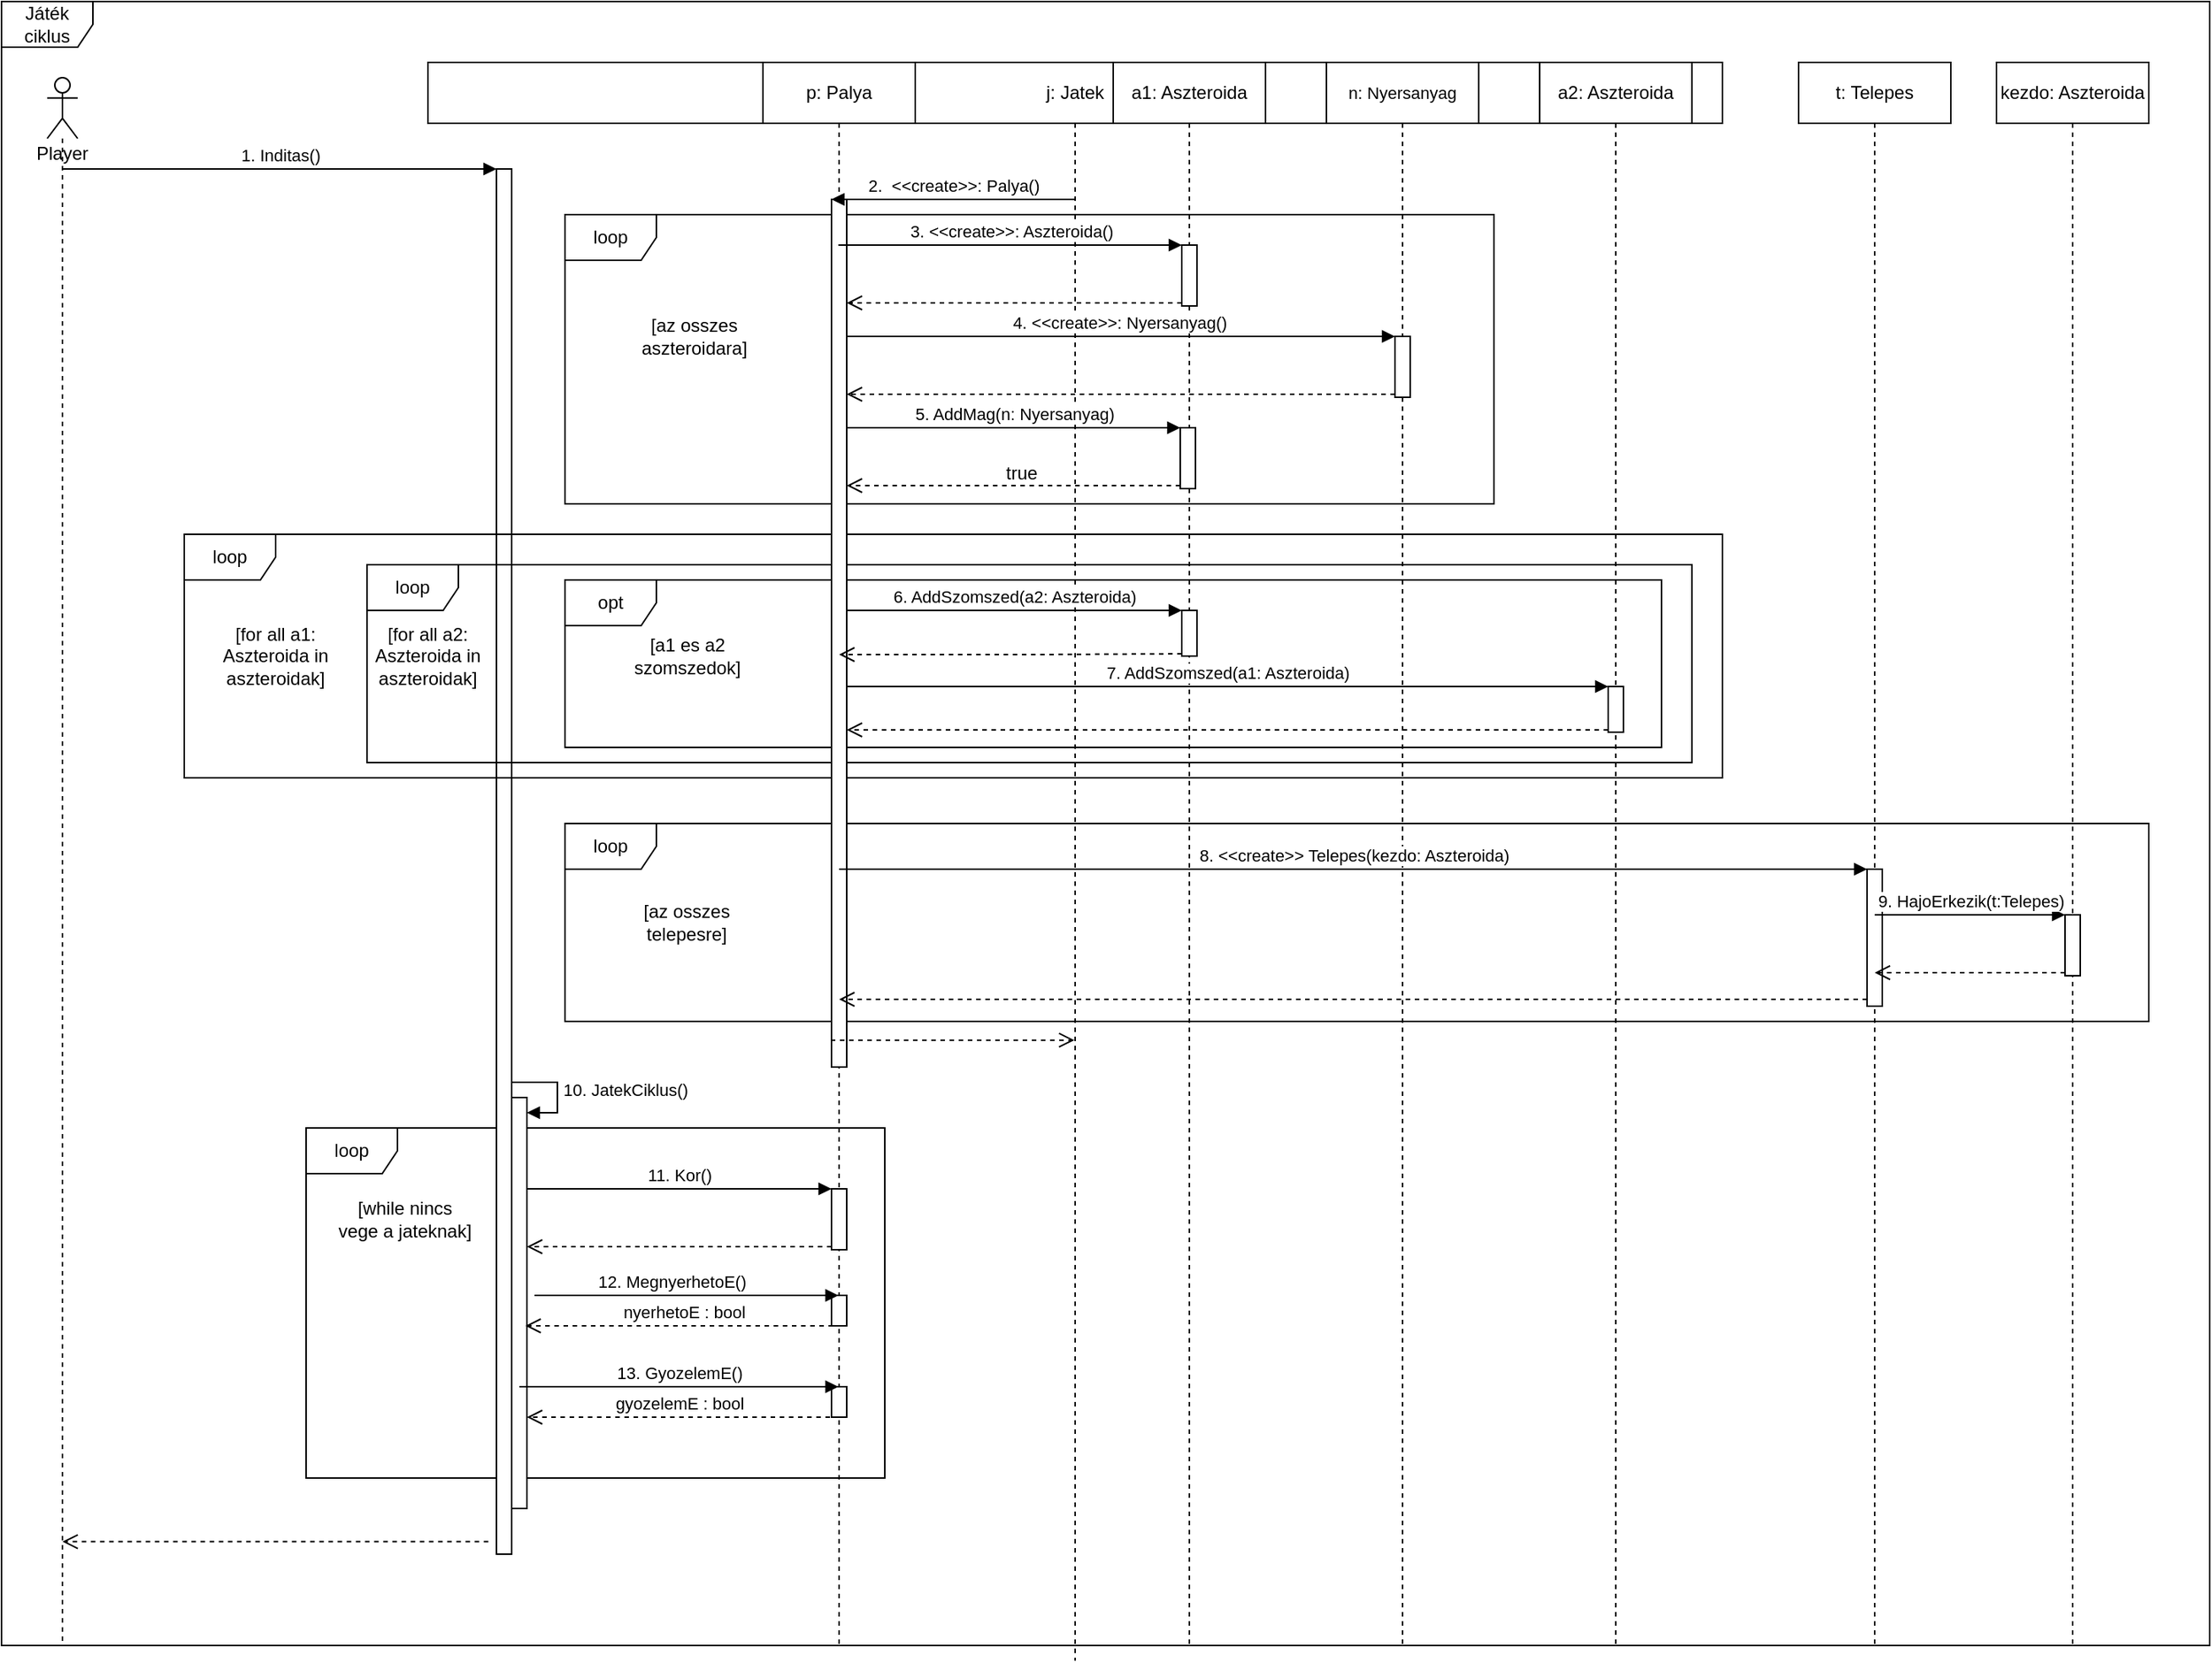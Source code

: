 <mxfile version="14.4.4" type="github">
  <diagram id="XYwKMM7jnjSHmwa1re68" name="Page-2">
    <mxGraphModel dx="2489" dy="794" grid="1" gridSize="10" guides="1" tooltips="1" connect="1" arrows="1" fold="1" page="1" pageScale="1" pageWidth="827" pageHeight="1169" math="0" shadow="0">
      <root>
        <mxCell id="UW_OAQmKXaL1REWa_Gpy-0" />
        <mxCell id="UW_OAQmKXaL1REWa_Gpy-1" parent="UW_OAQmKXaL1REWa_Gpy-0" />
        <mxCell id="tZIklSv6UKWIALs6BuAf-10" value="loop" style="shape=umlFrame;whiteSpace=wrap;html=1;" parent="UW_OAQmKXaL1REWa_Gpy-1" vertex="1">
          <mxGeometry x="90" y="740" width="380" height="230" as="geometry" />
        </mxCell>
        <mxCell id="Fc7KeZ_pcNBLS6BU6MmA-0" value="Játék ciklus" style="shape=umlFrame;whiteSpace=wrap;html=1;" vertex="1" parent="UW_OAQmKXaL1REWa_Gpy-1">
          <mxGeometry x="-110" width="1450" height="1080" as="geometry" />
        </mxCell>
        <mxCell id="tZIklSv6UKWIALs6BuAf-0" value="j: Jatek" style="shape=umlLifeline;perimeter=lifelinePerimeter;whiteSpace=wrap;html=1;container=1;collapsible=0;recursiveResize=0;outlineConnect=0;" parent="UW_OAQmKXaL1REWa_Gpy-1" vertex="1">
          <mxGeometry x="170" y="40" width="850" height="1050" as="geometry" />
        </mxCell>
        <mxCell id="tZIklSv6UKWIALs6BuAf-1" value="" style="html=1;points=[];perimeter=orthogonalPerimeter;" parent="tZIklSv6UKWIALs6BuAf-0" vertex="1">
          <mxGeometry x="45" y="70" width="10" height="910" as="geometry" />
        </mxCell>
        <mxCell id="tZIklSv6UKWIALs6BuAf-4" value="" style="html=1;points=[];perimeter=orthogonalPerimeter;" parent="tZIklSv6UKWIALs6BuAf-0" vertex="1">
          <mxGeometry x="55" y="680" width="10" height="270" as="geometry" />
        </mxCell>
        <mxCell id="tZIklSv6UKWIALs6BuAf-5" value="10. JatekCiklus()" style="edgeStyle=orthogonalEdgeStyle;html=1;align=left;spacingLeft=2;endArrow=block;rounded=0;entryX=1;entryY=0;" parent="tZIklSv6UKWIALs6BuAf-0" edge="1">
          <mxGeometry relative="1" as="geometry">
            <mxPoint x="55" y="670" as="sourcePoint" />
            <Array as="points">
              <mxPoint x="85" y="670" />
              <mxPoint x="85" y="690" />
            </Array>
            <mxPoint x="65" y="690" as="targetPoint" />
          </mxGeometry>
        </mxCell>
        <mxCell id="EWzqx7MmDM_D0yYkstTS-45" value="loop" style="shape=umlFrame;whiteSpace=wrap;html=1;" parent="tZIklSv6UKWIALs6BuAf-0" vertex="1">
          <mxGeometry x="-160" y="310" width="1010" height="160" as="geometry" />
        </mxCell>
        <mxCell id="EWzqx7MmDM_D0yYkstTS-46" value="loop" style="shape=umlFrame;whiteSpace=wrap;html=1;" parent="tZIklSv6UKWIALs6BuAf-0" vertex="1">
          <mxGeometry x="90" y="500" width="1040" height="130" as="geometry" />
        </mxCell>
        <mxCell id="EWzqx7MmDM_D0yYkstTS-47" value="[az osszes telepesre]" style="text;html=1;strokeColor=none;fillColor=none;align=center;verticalAlign=middle;whiteSpace=wrap;rounded=0;" parent="tZIklSv6UKWIALs6BuAf-0" vertex="1">
          <mxGeometry x="130" y="555" width="80" height="20" as="geometry" />
        </mxCell>
        <mxCell id="BgFgvHg0UsxG7nisXvli-3" value="loop" style="shape=umlFrame;whiteSpace=wrap;html=1;" parent="tZIklSv6UKWIALs6BuAf-0" vertex="1">
          <mxGeometry x="-40" y="330" width="870" height="130" as="geometry" />
        </mxCell>
        <mxCell id="BgFgvHg0UsxG7nisXvli-4" value="opt" style="shape=umlFrame;whiteSpace=wrap;html=1;" parent="tZIklSv6UKWIALs6BuAf-0" vertex="1">
          <mxGeometry x="90" y="340" width="720" height="110" as="geometry" />
        </mxCell>
        <mxCell id="BgFgvHg0UsxG7nisXvli-8" value="[for all a2: Aszteroida in aszteroidak]" style="text;html=1;strokeColor=none;fillColor=none;align=center;verticalAlign=middle;whiteSpace=wrap;rounded=0;" parent="tZIklSv6UKWIALs6BuAf-0" vertex="1">
          <mxGeometry x="-40" y="380" width="80" height="20" as="geometry" />
        </mxCell>
        <mxCell id="BgFgvHg0UsxG7nisXvli-9" value="[a1 es a2 szomszedok]" style="text;html=1;strokeColor=none;fillColor=none;align=center;verticalAlign=middle;whiteSpace=wrap;rounded=0;" parent="tZIklSv6UKWIALs6BuAf-0" vertex="1">
          <mxGeometry x="132.5" y="380" width="75" height="20" as="geometry" />
        </mxCell>
        <mxCell id="BgFgvHg0UsxG7nisXvli-5" value="[for all a1: Aszteroida in aszteroidak]" style="text;html=1;strokeColor=none;fillColor=none;align=center;verticalAlign=middle;whiteSpace=wrap;rounded=0;" parent="tZIklSv6UKWIALs6BuAf-0" vertex="1">
          <mxGeometry x="-140" y="380" width="80" height="20" as="geometry" />
        </mxCell>
        <mxCell id="EWzqx7MmDM_D0yYkstTS-43" value="loop" style="shape=umlFrame;whiteSpace=wrap;html=1;" parent="UW_OAQmKXaL1REWa_Gpy-1" vertex="1">
          <mxGeometry x="260" y="140" width="610" height="190" as="geometry" />
        </mxCell>
        <mxCell id="tZIklSv6UKWIALs6BuAf-6" value="p: Palya" style="shape=umlLifeline;perimeter=lifelinePerimeter;whiteSpace=wrap;html=1;container=1;collapsible=0;recursiveResize=0;outlineConnect=0;" parent="UW_OAQmKXaL1REWa_Gpy-1" vertex="1">
          <mxGeometry x="390" y="40" width="100" height="1040" as="geometry" />
        </mxCell>
        <mxCell id="tZIklSv6UKWIALs6BuAf-7" value="" style="html=1;points=[];perimeter=orthogonalPerimeter;" parent="tZIklSv6UKWIALs6BuAf-6" vertex="1">
          <mxGeometry x="45" y="740" width="10" height="40" as="geometry" />
        </mxCell>
        <mxCell id="EWzqx7MmDM_D0yYkstTS-2" value="" style="html=1;points=[];perimeter=orthogonalPerimeter;" parent="tZIklSv6UKWIALs6BuAf-6" vertex="1">
          <mxGeometry x="45" y="90" width="10" height="570" as="geometry" />
        </mxCell>
        <mxCell id="cCvIJezg6q6K9lctGrE9-0" value="" style="html=1;points=[];perimeter=orthogonalPerimeter;" vertex="1" parent="tZIklSv6UKWIALs6BuAf-6">
          <mxGeometry x="45" y="810" width="10" height="20" as="geometry" />
        </mxCell>
        <mxCell id="cCvIJezg6q6K9lctGrE9-1" value="" style="html=1;points=[];perimeter=orthogonalPerimeter;" vertex="1" parent="tZIklSv6UKWIALs6BuAf-6">
          <mxGeometry x="45" y="870" width="10" height="20" as="geometry" />
        </mxCell>
        <mxCell id="tZIklSv6UKWIALs6BuAf-8" value="11. Kor()" style="html=1;verticalAlign=bottom;endArrow=block;entryX=0;entryY=0;" parent="UW_OAQmKXaL1REWa_Gpy-1" target="tZIklSv6UKWIALs6BuAf-7" edge="1">
          <mxGeometry relative="1" as="geometry">
            <mxPoint x="235" y="780" as="sourcePoint" />
          </mxGeometry>
        </mxCell>
        <mxCell id="tZIklSv6UKWIALs6BuAf-9" value="" style="html=1;verticalAlign=bottom;endArrow=open;dashed=1;endSize=8;exitX=0;exitY=0.95;" parent="UW_OAQmKXaL1REWa_Gpy-1" source="tZIklSv6UKWIALs6BuAf-7" edge="1">
          <mxGeometry x="0.15" y="92" relative="1" as="geometry">
            <mxPoint x="235" y="818" as="targetPoint" />
            <mxPoint as="offset" />
          </mxGeometry>
        </mxCell>
        <mxCell id="tZIklSv6UKWIALs6BuAf-11" value="[while nincs vege a jateknak]" style="text;html=1;strokeColor=none;fillColor=none;align=center;verticalAlign=middle;whiteSpace=wrap;rounded=0;" parent="UW_OAQmKXaL1REWa_Gpy-1" vertex="1">
          <mxGeometry x="110" y="790" width="90" height="20" as="geometry" />
        </mxCell>
        <mxCell id="vkPs7Pq89A_EhBA1Po77-0" value="12. MegnyerhetoE()" style="html=1;verticalAlign=bottom;endArrow=block;curved=1;" parent="UW_OAQmKXaL1REWa_Gpy-1" edge="1" target="tZIklSv6UKWIALs6BuAf-6">
          <mxGeometry x="-0.098" relative="1" as="geometry">
            <mxPoint x="240" y="850" as="sourcePoint" />
            <mxPoint x="240" y="870" as="targetPoint" />
            <Array as="points">
              <mxPoint x="330" y="850" />
            </Array>
            <mxPoint as="offset" />
          </mxGeometry>
        </mxCell>
        <mxCell id="vkPs7Pq89A_EhBA1Po77-2" value="13. GyozelemE()" style="html=1;verticalAlign=bottom;endArrow=block;curved=1;" parent="UW_OAQmKXaL1REWa_Gpy-1" target="tZIklSv6UKWIALs6BuAf-6" edge="1">
          <mxGeometry relative="1" as="geometry">
            <mxPoint x="230.0" y="910" as="sourcePoint" />
            <mxPoint x="390" y="930" as="targetPoint" />
            <Array as="points">
              <mxPoint x="330" y="910" />
            </Array>
          </mxGeometry>
        </mxCell>
        <mxCell id="EWzqx7MmDM_D0yYkstTS-3" value="2.&amp;nbsp; &amp;lt;&amp;lt;create&amp;gt;&amp;gt;: Palya()" style="html=1;verticalAlign=bottom;endArrow=block;entryX=0;entryY=0;" parent="UW_OAQmKXaL1REWa_Gpy-1" source="tZIklSv6UKWIALs6BuAf-0" target="EWzqx7MmDM_D0yYkstTS-2" edge="1">
          <mxGeometry relative="1" as="geometry">
            <mxPoint x="365" y="130" as="sourcePoint" />
          </mxGeometry>
        </mxCell>
        <mxCell id="EWzqx7MmDM_D0yYkstTS-4" value="" style="html=1;verticalAlign=bottom;endArrow=open;dashed=1;endSize=8;exitX=-0.049;exitY=0.969;exitDx=0;exitDy=0;exitPerimeter=0;" parent="UW_OAQmKXaL1REWa_Gpy-1" source="EWzqx7MmDM_D0yYkstTS-2" target="tZIklSv6UKWIALs6BuAf-0" edge="1">
          <mxGeometry relative="1" as="geometry">
            <mxPoint x="365" y="206" as="targetPoint" />
          </mxGeometry>
        </mxCell>
        <mxCell id="EWzqx7MmDM_D0yYkstTS-8" value="a1: Aszteroida" style="shape=umlLifeline;perimeter=lifelinePerimeter;whiteSpace=wrap;html=1;container=1;collapsible=0;recursiveResize=0;outlineConnect=0;" parent="UW_OAQmKXaL1REWa_Gpy-1" vertex="1">
          <mxGeometry x="620" y="40" width="100" height="1040" as="geometry" />
        </mxCell>
        <mxCell id="EWzqx7MmDM_D0yYkstTS-9" value="" style="html=1;points=[];perimeter=orthogonalPerimeter;" parent="EWzqx7MmDM_D0yYkstTS-8" vertex="1">
          <mxGeometry x="45" y="120" width="10" height="40" as="geometry" />
        </mxCell>
        <mxCell id="BgFgvHg0UsxG7nisXvli-0" value="" style="html=1;points=[];perimeter=orthogonalPerimeter;" parent="EWzqx7MmDM_D0yYkstTS-8" vertex="1">
          <mxGeometry x="44" y="240" width="10" height="40" as="geometry" />
        </mxCell>
        <mxCell id="BgFgvHg0UsxG7nisXvli-10" value="" style="html=1;points=[];perimeter=orthogonalPerimeter;" parent="EWzqx7MmDM_D0yYkstTS-8" vertex="1">
          <mxGeometry x="45" y="360" width="10" height="30" as="geometry" />
        </mxCell>
        <mxCell id="EWzqx7MmDM_D0yYkstTS-10" value="3. &amp;lt;&amp;lt;create&amp;gt;&amp;gt;: Aszteroida()" style="html=1;verticalAlign=bottom;endArrow=block;entryX=0;entryY=0;" parent="UW_OAQmKXaL1REWa_Gpy-1" target="EWzqx7MmDM_D0yYkstTS-9" edge="1">
          <mxGeometry relative="1" as="geometry">
            <mxPoint x="439.5" y="160.0" as="sourcePoint" />
          </mxGeometry>
        </mxCell>
        <mxCell id="EWzqx7MmDM_D0yYkstTS-11" value="" style="html=1;verticalAlign=bottom;endArrow=open;dashed=1;endSize=8;exitX=0;exitY=0.95;" parent="UW_OAQmKXaL1REWa_Gpy-1" source="EWzqx7MmDM_D0yYkstTS-9" edge="1">
          <mxGeometry x="0.024" y="-60" relative="1" as="geometry">
            <mxPoint x="445" y="198" as="targetPoint" />
            <mxPoint as="offset" />
          </mxGeometry>
        </mxCell>
        <mxCell id="EWzqx7MmDM_D0yYkstTS-12" value="&lt;span style=&quot;font-size: 11px ; background-color: rgb(255 , 255 , 255)&quot;&gt;n: Nyersanyag&lt;/span&gt;" style="shape=umlLifeline;perimeter=lifelinePerimeter;whiteSpace=wrap;html=1;container=1;collapsible=0;recursiveResize=0;outlineConnect=0;" parent="UW_OAQmKXaL1REWa_Gpy-1" vertex="1">
          <mxGeometry x="760" y="40" width="100" height="1040" as="geometry" />
        </mxCell>
        <mxCell id="EWzqx7MmDM_D0yYkstTS-13" value="" style="html=1;points=[];perimeter=orthogonalPerimeter;" parent="EWzqx7MmDM_D0yYkstTS-12" vertex="1">
          <mxGeometry x="45" y="180" width="10" height="40" as="geometry" />
        </mxCell>
        <mxCell id="EWzqx7MmDM_D0yYkstTS-14" value="4. &amp;lt;&amp;lt;create&amp;gt;&amp;gt;: Nyersanyag()" style="html=1;verticalAlign=bottom;endArrow=block;entryX=0;entryY=0;" parent="UW_OAQmKXaL1REWa_Gpy-1" target="EWzqx7MmDM_D0yYkstTS-13" edge="1">
          <mxGeometry relative="1" as="geometry">
            <mxPoint x="445" y="220" as="sourcePoint" />
            <mxPoint x="-1" as="offset" />
          </mxGeometry>
        </mxCell>
        <mxCell id="EWzqx7MmDM_D0yYkstTS-15" value="" style="html=1;verticalAlign=bottom;endArrow=open;dashed=1;endSize=8;exitX=0;exitY=0.95;" parent="UW_OAQmKXaL1REWa_Gpy-1" source="EWzqx7MmDM_D0yYkstTS-13" edge="1">
          <mxGeometry x="0.197" y="-176" relative="1" as="geometry">
            <mxPoint x="445" y="258" as="targetPoint" />
            <mxPoint as="offset" />
          </mxGeometry>
        </mxCell>
        <mxCell id="EWzqx7MmDM_D0yYkstTS-28" value="a2: Aszteroida" style="shape=umlLifeline;perimeter=lifelinePerimeter;whiteSpace=wrap;html=1;container=1;collapsible=0;recursiveResize=0;outlineConnect=0;" parent="UW_OAQmKXaL1REWa_Gpy-1" vertex="1">
          <mxGeometry x="900" y="40" width="100" height="1040" as="geometry" />
        </mxCell>
        <mxCell id="BgFgvHg0UsxG7nisXvli-16" value="" style="html=1;points=[];perimeter=orthogonalPerimeter;" parent="EWzqx7MmDM_D0yYkstTS-28" vertex="1">
          <mxGeometry x="45" y="410" width="10" height="30" as="geometry" />
        </mxCell>
        <mxCell id="EWzqx7MmDM_D0yYkstTS-32" value="t: Telepes" style="shape=umlLifeline;perimeter=lifelinePerimeter;whiteSpace=wrap;html=1;container=1;collapsible=0;recursiveResize=0;outlineConnect=0;" parent="UW_OAQmKXaL1REWa_Gpy-1" vertex="1">
          <mxGeometry x="1070" y="40" width="100" height="1040" as="geometry" />
        </mxCell>
        <mxCell id="EWzqx7MmDM_D0yYkstTS-33" value="" style="html=1;points=[];perimeter=orthogonalPerimeter;" parent="EWzqx7MmDM_D0yYkstTS-32" vertex="1">
          <mxGeometry x="45" y="530" width="10" height="90" as="geometry" />
        </mxCell>
        <mxCell id="EWzqx7MmDM_D0yYkstTS-34" value="8. &amp;lt;&amp;lt;create&amp;gt;&amp;gt; Telepes(kezdo: Aszteroida)" style="html=1;verticalAlign=bottom;endArrow=block;entryX=0;entryY=0;" parent="UW_OAQmKXaL1REWa_Gpy-1" source="tZIklSv6UKWIALs6BuAf-6" target="EWzqx7MmDM_D0yYkstTS-33" edge="1">
          <mxGeometry relative="1" as="geometry">
            <mxPoint x="1105" y="545" as="sourcePoint" />
          </mxGeometry>
        </mxCell>
        <mxCell id="EWzqx7MmDM_D0yYkstTS-35" value="" style="html=1;verticalAlign=bottom;endArrow=open;dashed=1;endSize=8;exitX=0;exitY=0.95;" parent="UW_OAQmKXaL1REWa_Gpy-1" source="EWzqx7MmDM_D0yYkstTS-33" target="tZIklSv6UKWIALs6BuAf-6" edge="1">
          <mxGeometry relative="1" as="geometry">
            <mxPoint x="1105" y="621" as="targetPoint" />
          </mxGeometry>
        </mxCell>
        <mxCell id="EWzqx7MmDM_D0yYkstTS-39" value="kezdo: Aszteroida" style="shape=umlLifeline;perimeter=lifelinePerimeter;whiteSpace=wrap;html=1;container=1;collapsible=0;recursiveResize=0;outlineConnect=0;" parent="UW_OAQmKXaL1REWa_Gpy-1" vertex="1">
          <mxGeometry x="1200" y="40" width="100" height="1040" as="geometry" />
        </mxCell>
        <mxCell id="EWzqx7MmDM_D0yYkstTS-40" value="" style="html=1;points=[];perimeter=orthogonalPerimeter;" parent="EWzqx7MmDM_D0yYkstTS-39" vertex="1">
          <mxGeometry x="45" y="560" width="10" height="40" as="geometry" />
        </mxCell>
        <mxCell id="EWzqx7MmDM_D0yYkstTS-41" value="9. HajoErkezik(t:Telepes)" style="html=1;verticalAlign=bottom;endArrow=block;entryX=0;entryY=0;" parent="UW_OAQmKXaL1REWa_Gpy-1" source="EWzqx7MmDM_D0yYkstTS-32" target="EWzqx7MmDM_D0yYkstTS-40" edge="1">
          <mxGeometry relative="1" as="geometry">
            <mxPoint x="1295" y="600" as="sourcePoint" />
          </mxGeometry>
        </mxCell>
        <mxCell id="EWzqx7MmDM_D0yYkstTS-42" value="" style="html=1;verticalAlign=bottom;endArrow=open;dashed=1;endSize=8;exitX=0;exitY=0.95;" parent="UW_OAQmKXaL1REWa_Gpy-1" source="EWzqx7MmDM_D0yYkstTS-40" target="EWzqx7MmDM_D0yYkstTS-32" edge="1">
          <mxGeometry x="0.024" y="51" relative="1" as="geometry">
            <mxPoint x="1295" y="676" as="targetPoint" />
            <mxPoint as="offset" />
          </mxGeometry>
        </mxCell>
        <mxCell id="EWzqx7MmDM_D0yYkstTS-44" value="[az osszes aszteroidara]" style="text;html=1;strokeColor=none;fillColor=none;align=center;verticalAlign=middle;whiteSpace=wrap;rounded=0;" parent="UW_OAQmKXaL1REWa_Gpy-1" vertex="1">
          <mxGeometry x="310" y="210" width="70" height="20" as="geometry" />
        </mxCell>
        <mxCell id="BgFgvHg0UsxG7nisXvli-1" value="5. AddMag(n: Nyersanyag)" style="html=1;verticalAlign=bottom;endArrow=block;entryX=0;entryY=0;" parent="UW_OAQmKXaL1REWa_Gpy-1" target="BgFgvHg0UsxG7nisXvli-0" edge="1">
          <mxGeometry relative="1" as="geometry">
            <mxPoint x="445" y="280" as="sourcePoint" />
          </mxGeometry>
        </mxCell>
        <mxCell id="BgFgvHg0UsxG7nisXvli-2" value="" style="html=1;verticalAlign=bottom;endArrow=open;dashed=1;endSize=8;exitX=0;exitY=0.95;" parent="UW_OAQmKXaL1REWa_Gpy-1" source="BgFgvHg0UsxG7nisXvli-0" edge="1">
          <mxGeometry x="0.132" y="-248" relative="1" as="geometry">
            <mxPoint x="445" y="318" as="targetPoint" />
            <mxPoint as="offset" />
          </mxGeometry>
        </mxCell>
        <mxCell id="BgFgvHg0UsxG7nisXvli-11" value="6. AddSzomszed(a2: Aszteroida)" style="html=1;verticalAlign=bottom;endArrow=block;entryX=0;entryY=0;" parent="UW_OAQmKXaL1REWa_Gpy-1" source="EWzqx7MmDM_D0yYkstTS-2" target="BgFgvHg0UsxG7nisXvli-10" edge="1">
          <mxGeometry relative="1" as="geometry">
            <mxPoint x="595" y="420" as="sourcePoint" />
          </mxGeometry>
        </mxCell>
        <mxCell id="BgFgvHg0UsxG7nisXvli-12" value="" style="html=1;verticalAlign=bottom;endArrow=open;dashed=1;endSize=8;exitX=0;exitY=0.95;" parent="UW_OAQmKXaL1REWa_Gpy-1" source="BgFgvHg0UsxG7nisXvli-10" target="tZIklSv6UKWIALs6BuAf-6" edge="1">
          <mxGeometry x="1" y="-334" relative="1" as="geometry">
            <mxPoint x="595" y="496" as="targetPoint" />
            <mxPoint x="-299" y="185" as="offset" />
            <Array as="points">
              <mxPoint x="570" y="429" />
            </Array>
          </mxGeometry>
        </mxCell>
        <mxCell id="BgFgvHg0UsxG7nisXvli-17" value="7. AddSzomszed(a1: Aszteroida)" style="html=1;verticalAlign=bottom;endArrow=block;entryX=0;entryY=0;" parent="UW_OAQmKXaL1REWa_Gpy-1" source="EWzqx7MmDM_D0yYkstTS-2" target="BgFgvHg0UsxG7nisXvli-16" edge="1">
          <mxGeometry relative="1" as="geometry">
            <mxPoint x="765" y="450" as="sourcePoint" />
          </mxGeometry>
        </mxCell>
        <mxCell id="BgFgvHg0UsxG7nisXvli-18" value="" style="html=1;verticalAlign=bottom;endArrow=open;dashed=1;endSize=8;exitX=0;exitY=0.95;" parent="UW_OAQmKXaL1REWa_Gpy-1" source="BgFgvHg0UsxG7nisXvli-16" target="EWzqx7MmDM_D0yYkstTS-2" edge="1">
          <mxGeometry x="1" y="-464" relative="1" as="geometry">
            <mxPoint x="765" y="526" as="targetPoint" />
            <mxPoint x="-415" y="255" as="offset" />
          </mxGeometry>
        </mxCell>
        <mxCell id="cCvIJezg6q6K9lctGrE9-2" value="nyerhetoE : bool" style="html=1;verticalAlign=bottom;endArrow=open;dashed=1;endSize=8;exitX=0.7;exitY=1;exitDx=0;exitDy=0;exitPerimeter=0;" edge="1" parent="UW_OAQmKXaL1REWa_Gpy-1" source="cCvIJezg6q6K9lctGrE9-0">
          <mxGeometry relative="1" as="geometry">
            <mxPoint x="740" y="790" as="sourcePoint" />
            <mxPoint x="234" y="870" as="targetPoint" />
          </mxGeometry>
        </mxCell>
        <mxCell id="Fc7KeZ_pcNBLS6BU6MmA-1" value="Player" style="shape=umlLifeline;participant=umlActor;perimeter=lifelinePerimeter;whiteSpace=wrap;html=1;container=1;collapsible=0;recursiveResize=0;verticalAlign=top;spacingTop=36;outlineConnect=0;" vertex="1" parent="UW_OAQmKXaL1REWa_Gpy-1">
          <mxGeometry x="-80" y="50" width="20" height="1030" as="geometry" />
        </mxCell>
        <mxCell id="cCvIJezg6q6K9lctGrE9-3" value="gyozelemE : bool" style="html=1;verticalAlign=bottom;endArrow=open;dashed=1;endSize=8;exitX=-0.1;exitY=1;exitDx=0;exitDy=0;exitPerimeter=0;" edge="1" parent="UW_OAQmKXaL1REWa_Gpy-1" source="cCvIJezg6q6K9lctGrE9-1" target="tZIklSv6UKWIALs6BuAf-4">
          <mxGeometry relative="1" as="geometry">
            <mxPoint x="740" y="790" as="sourcePoint" />
            <mxPoint x="660" y="790" as="targetPoint" />
          </mxGeometry>
        </mxCell>
        <mxCell id="tZIklSv6UKWIALs6BuAf-2" value="1. Inditas()" style="html=1;verticalAlign=bottom;endArrow=block;entryX=0;entryY=0;" parent="UW_OAQmKXaL1REWa_Gpy-1" target="tZIklSv6UKWIALs6BuAf-1" edge="1" source="Fc7KeZ_pcNBLS6BU6MmA-1">
          <mxGeometry relative="1" as="geometry">
            <mxPoint x="145" y="110" as="sourcePoint" />
          </mxGeometry>
        </mxCell>
        <mxCell id="tZIklSv6UKWIALs6BuAf-3" value="" style="html=1;verticalAlign=bottom;endArrow=open;dashed=1;endSize=8;exitX=-0.533;exitY=0.991;exitDx=0;exitDy=0;exitPerimeter=0;" parent="UW_OAQmKXaL1REWa_Gpy-1" source="tZIklSv6UKWIALs6BuAf-1" edge="1" target="Fc7KeZ_pcNBLS6BU6MmA-1">
          <mxGeometry x="1" y="-88" relative="1" as="geometry">
            <mxPoint x="100" y="1012" as="targetPoint" />
            <mxPoint x="-66" y="28" as="offset" />
          </mxGeometry>
        </mxCell>
        <mxCell id="OEAndStks9FZ2aWMFiRW-0" value="true" style="text;html=1;strokeColor=none;fillColor=none;align=center;verticalAlign=middle;whiteSpace=wrap;rounded=0;" vertex="1" parent="UW_OAQmKXaL1REWa_Gpy-1">
          <mxGeometry x="540" y="300" width="40" height="20" as="geometry" />
        </mxCell>
      </root>
    </mxGraphModel>
  </diagram>
</mxfile>
